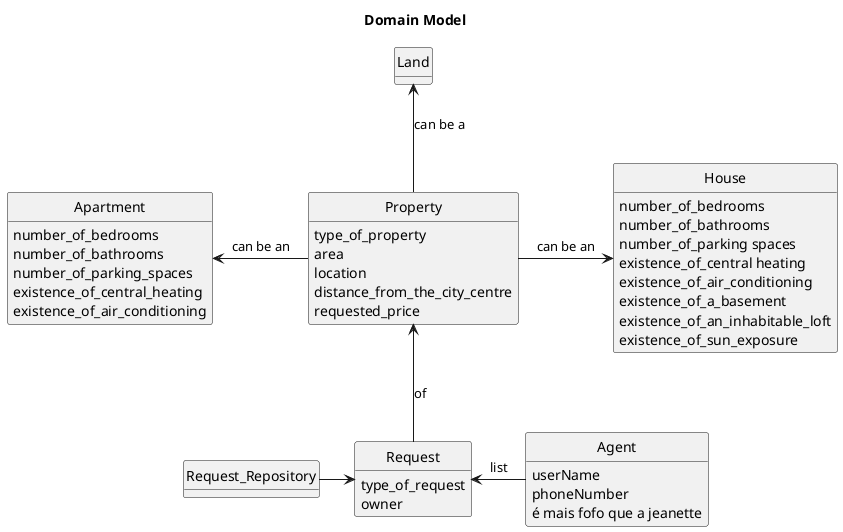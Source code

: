@startuml
skinparam monochrome true
skinparam packageStyle rectangle
skinparam shadowing false

'left to right direction

skinparam classAttributeIconSize 0

hide circle
hide methods

title Domain Model

class Property{
    type_of_property
    area
    location
    distance_from_the_city_centre
    requested_price
}


class Request {
       type_of_request
       owner
}
class Land{

}

class Agent{
    userName
    phoneNumber
    é mais fofo que a jeanette
}

class Request_Repository{
}

class Apartment{
    number_of_bedrooms
    number_of_bathrooms
    number_of_parking_spaces
    existence_of_central_heating
    existence_of_air_conditioning
}

class House{
    number_of_bedrooms
    number_of_bathrooms
    number_of_parking spaces
    existence_of_central heating
    existence_of_air_conditioning
    existence_of_a_basement
    existence_of_an_inhabitable_loft
    existence_of_sun_exposure
}

Property -u-> Land: can be a
Property -l-> Apartment : can be an
Property -r-> House : can be an
Request-u->Property : of
Request_Repository->Request
Agent -l-> Request : list

@enduml